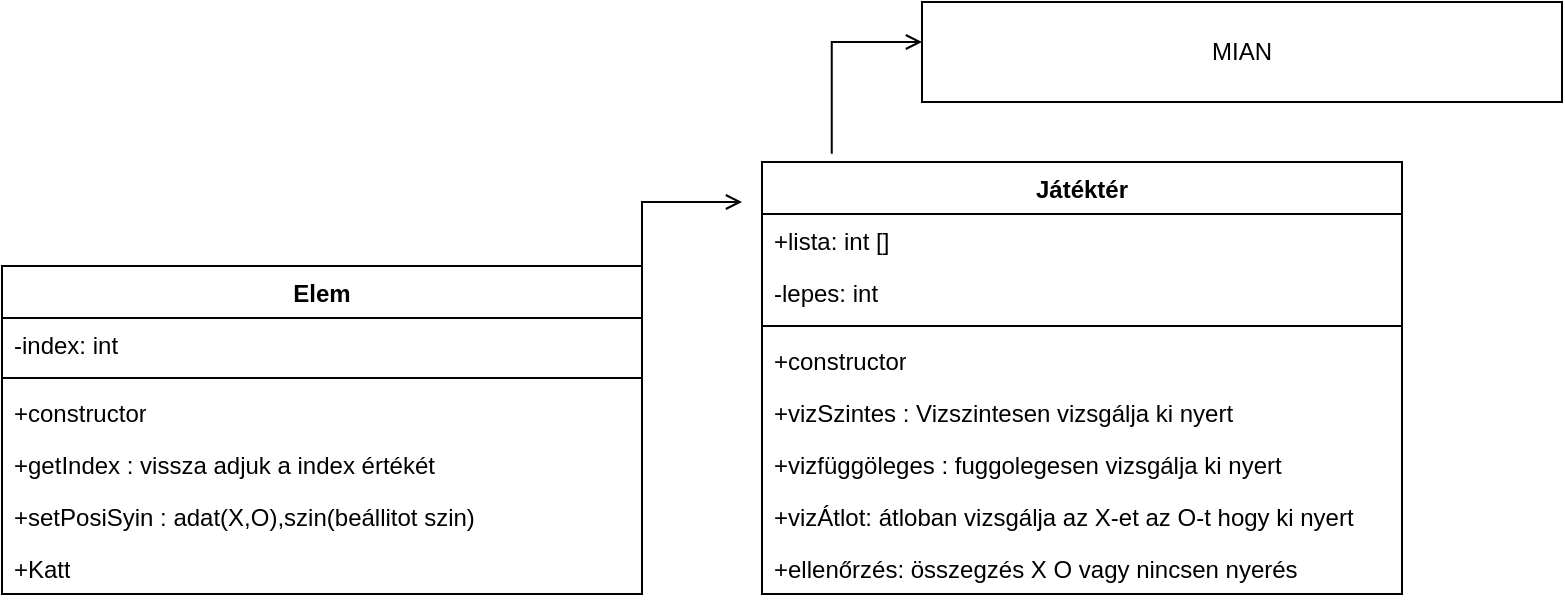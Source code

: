 <mxfile version="21.3.2" type="device">
  <diagram name="1 oldal" id="dfVjZiuRbqF0UIjPy9A_">
    <mxGraphModel dx="825" dy="484" grid="1" gridSize="10" guides="1" tooltips="1" connect="1" arrows="1" fold="1" page="1" pageScale="1" pageWidth="827" pageHeight="1169" math="0" shadow="0">
      <root>
        <mxCell id="0" />
        <mxCell id="1" parent="0" />
        <mxCell id="grKsTRu9zEggw8VwwcOA-1" value="Elem" style="swimlane;fontStyle=1;align=center;verticalAlign=top;childLayout=stackLayout;horizontal=1;startSize=26;horizontalStack=0;resizeParent=1;resizeParentMax=0;resizeLast=0;collapsible=1;marginBottom=0;whiteSpace=wrap;html=1;" vertex="1" parent="1">
          <mxGeometry x="20" y="132" width="320" height="164" as="geometry" />
        </mxCell>
        <mxCell id="grKsTRu9zEggw8VwwcOA-2" value="-index: int&amp;nbsp;" style="text;strokeColor=none;fillColor=none;align=left;verticalAlign=top;spacingLeft=4;spacingRight=4;overflow=hidden;rotatable=0;points=[[0,0.5],[1,0.5]];portConstraint=eastwest;whiteSpace=wrap;html=1;" vertex="1" parent="grKsTRu9zEggw8VwwcOA-1">
          <mxGeometry y="26" width="320" height="26" as="geometry" />
        </mxCell>
        <mxCell id="grKsTRu9zEggw8VwwcOA-3" value="" style="line;strokeWidth=1;fillColor=none;align=left;verticalAlign=middle;spacingTop=-1;spacingLeft=3;spacingRight=3;rotatable=0;labelPosition=right;points=[];portConstraint=eastwest;strokeColor=inherit;" vertex="1" parent="grKsTRu9zEggw8VwwcOA-1">
          <mxGeometry y="52" width="320" height="8" as="geometry" />
        </mxCell>
        <mxCell id="grKsTRu9zEggw8VwwcOA-4" value="+constructor" style="text;strokeColor=none;fillColor=none;align=left;verticalAlign=top;spacingLeft=4;spacingRight=4;overflow=hidden;rotatable=0;points=[[0,0.5],[1,0.5]];portConstraint=eastwest;whiteSpace=wrap;html=1;" vertex="1" parent="grKsTRu9zEggw8VwwcOA-1">
          <mxGeometry y="60" width="320" height="26" as="geometry" />
        </mxCell>
        <mxCell id="grKsTRu9zEggw8VwwcOA-5" value="+getIndex : vissza adjuk a index értékét&amp;nbsp;" style="text;strokeColor=none;fillColor=none;align=left;verticalAlign=top;spacingLeft=4;spacingRight=4;overflow=hidden;rotatable=0;points=[[0,0.5],[1,0.5]];portConstraint=eastwest;whiteSpace=wrap;html=1;" vertex="1" parent="grKsTRu9zEggw8VwwcOA-1">
          <mxGeometry y="86" width="320" height="26" as="geometry" />
        </mxCell>
        <mxCell id="grKsTRu9zEggw8VwwcOA-6" value="+setPosiSyin : adat(X,O),szin(beállitot szin)" style="text;strokeColor=none;fillColor=none;align=left;verticalAlign=top;spacingLeft=4;spacingRight=4;overflow=hidden;rotatable=0;points=[[0,0.5],[1,0.5]];portConstraint=eastwest;whiteSpace=wrap;html=1;" vertex="1" parent="grKsTRu9zEggw8VwwcOA-1">
          <mxGeometry y="112" width="320" height="26" as="geometry" />
        </mxCell>
        <mxCell id="grKsTRu9zEggw8VwwcOA-7" value="+Katt" style="text;strokeColor=none;fillColor=none;align=left;verticalAlign=top;spacingLeft=4;spacingRight=4;overflow=hidden;rotatable=0;points=[[0,0.5],[1,0.5]];portConstraint=eastwest;whiteSpace=wrap;html=1;" vertex="1" parent="grKsTRu9zEggw8VwwcOA-1">
          <mxGeometry y="138" width="320" height="26" as="geometry" />
        </mxCell>
        <mxCell id="grKsTRu9zEggw8VwwcOA-8" value="Játéktér" style="swimlane;fontStyle=1;align=center;verticalAlign=top;childLayout=stackLayout;horizontal=1;startSize=26;horizontalStack=0;resizeParent=1;resizeParentMax=0;resizeLast=0;collapsible=1;marginBottom=0;whiteSpace=wrap;html=1;" vertex="1" parent="1">
          <mxGeometry x="400" y="80" width="320" height="216" as="geometry" />
        </mxCell>
        <mxCell id="grKsTRu9zEggw8VwwcOA-9" value="+lista: int []&amp;nbsp;" style="text;strokeColor=none;fillColor=none;align=left;verticalAlign=top;spacingLeft=4;spacingRight=4;overflow=hidden;rotatable=0;points=[[0,0.5],[1,0.5]];portConstraint=eastwest;whiteSpace=wrap;html=1;" vertex="1" parent="grKsTRu9zEggw8VwwcOA-8">
          <mxGeometry y="26" width="320" height="26" as="geometry" />
        </mxCell>
        <mxCell id="grKsTRu9zEggw8VwwcOA-12" value="-lepes: int&amp;nbsp;" style="text;strokeColor=none;fillColor=none;align=left;verticalAlign=top;spacingLeft=4;spacingRight=4;overflow=hidden;rotatable=0;points=[[0,0.5],[1,0.5]];portConstraint=eastwest;whiteSpace=wrap;html=1;" vertex="1" parent="grKsTRu9zEggw8VwwcOA-8">
          <mxGeometry y="52" width="320" height="26" as="geometry" />
        </mxCell>
        <mxCell id="grKsTRu9zEggw8VwwcOA-10" value="" style="line;strokeWidth=1;fillColor=none;align=left;verticalAlign=middle;spacingTop=-1;spacingLeft=3;spacingRight=3;rotatable=0;labelPosition=right;points=[];portConstraint=eastwest;strokeColor=inherit;" vertex="1" parent="grKsTRu9zEggw8VwwcOA-8">
          <mxGeometry y="78" width="320" height="8" as="geometry" />
        </mxCell>
        <mxCell id="grKsTRu9zEggw8VwwcOA-11" value="+constructor" style="text;strokeColor=none;fillColor=none;align=left;verticalAlign=top;spacingLeft=4;spacingRight=4;overflow=hidden;rotatable=0;points=[[0,0.5],[1,0.5]];portConstraint=eastwest;whiteSpace=wrap;html=1;" vertex="1" parent="grKsTRu9zEggw8VwwcOA-8">
          <mxGeometry y="86" width="320" height="26" as="geometry" />
        </mxCell>
        <mxCell id="grKsTRu9zEggw8VwwcOA-13" value="+vizSzintes : Vizszintesen vizsgálja ki nyert&amp;nbsp;" style="text;strokeColor=none;fillColor=none;align=left;verticalAlign=top;spacingLeft=4;spacingRight=4;overflow=hidden;rotatable=0;points=[[0,0.5],[1,0.5]];portConstraint=eastwest;whiteSpace=wrap;html=1;" vertex="1" parent="grKsTRu9zEggw8VwwcOA-8">
          <mxGeometry y="112" width="320" height="26" as="geometry" />
        </mxCell>
        <mxCell id="grKsTRu9zEggw8VwwcOA-14" value="+vizfüggöleges : fuggolegesen vizsgálja ki nyert&amp;nbsp;" style="text;strokeColor=none;fillColor=none;align=left;verticalAlign=top;spacingLeft=4;spacingRight=4;overflow=hidden;rotatable=0;points=[[0,0.5],[1,0.5]];portConstraint=eastwest;whiteSpace=wrap;html=1;" vertex="1" parent="grKsTRu9zEggw8VwwcOA-8">
          <mxGeometry y="138" width="320" height="26" as="geometry" />
        </mxCell>
        <mxCell id="grKsTRu9zEggw8VwwcOA-15" value="+vizÁtlot: átloban vizsgálja az X-et az O-t hogy ki nyert&amp;nbsp;" style="text;strokeColor=none;fillColor=none;align=left;verticalAlign=top;spacingLeft=4;spacingRight=4;overflow=hidden;rotatable=0;points=[[0,0.5],[1,0.5]];portConstraint=eastwest;whiteSpace=wrap;html=1;" vertex="1" parent="grKsTRu9zEggw8VwwcOA-8">
          <mxGeometry y="164" width="320" height="26" as="geometry" />
        </mxCell>
        <mxCell id="grKsTRu9zEggw8VwwcOA-19" value="+ellenőrzés: összegzés X O vagy nincsen nyerés" style="text;strokeColor=none;fillColor=none;align=left;verticalAlign=top;spacingLeft=4;spacingRight=4;overflow=hidden;rotatable=0;points=[[0,0.5],[1,0.5]];portConstraint=eastwest;whiteSpace=wrap;html=1;" vertex="1" parent="grKsTRu9zEggw8VwwcOA-8">
          <mxGeometry y="190" width="320" height="26" as="geometry" />
        </mxCell>
        <mxCell id="grKsTRu9zEggw8VwwcOA-17" value="MIAN" style="html=1;whiteSpace=wrap;" vertex="1" parent="1">
          <mxGeometry x="480" width="320" height="50" as="geometry" />
        </mxCell>
        <mxCell id="grKsTRu9zEggw8VwwcOA-20" value="" style="html=1;verticalAlign=bottom;endArrow=open;edgeStyle=elbowEdgeStyle;elbow=vertical;curved=0;rounded=0;exitX=1;exitY=0.073;exitDx=0;exitDy=0;exitPerimeter=0;endFill=0;" edge="1" parent="1" source="grKsTRu9zEggw8VwwcOA-1">
          <mxGeometry width="80" relative="1" as="geometry">
            <mxPoint x="370" y="250" as="sourcePoint" />
            <mxPoint x="390" y="100" as="targetPoint" />
            <Array as="points">
              <mxPoint x="360" y="100" />
            </Array>
          </mxGeometry>
        </mxCell>
        <mxCell id="grKsTRu9zEggw8VwwcOA-23" value="" style="html=1;verticalAlign=bottom;endArrow=open;edgeStyle=elbowEdgeStyle;elbow=vertical;curved=0;rounded=0;exitX=0.109;exitY=-0.019;exitDx=0;exitDy=0;exitPerimeter=0;endFill=0;" edge="1" parent="1" source="grKsTRu9zEggw8VwwcOA-8">
          <mxGeometry width="80" relative="1" as="geometry">
            <mxPoint x="370" y="180" as="sourcePoint" />
            <mxPoint x="480" y="20" as="targetPoint" />
            <Array as="points">
              <mxPoint x="400" y="20" />
            </Array>
          </mxGeometry>
        </mxCell>
      </root>
    </mxGraphModel>
  </diagram>
</mxfile>
